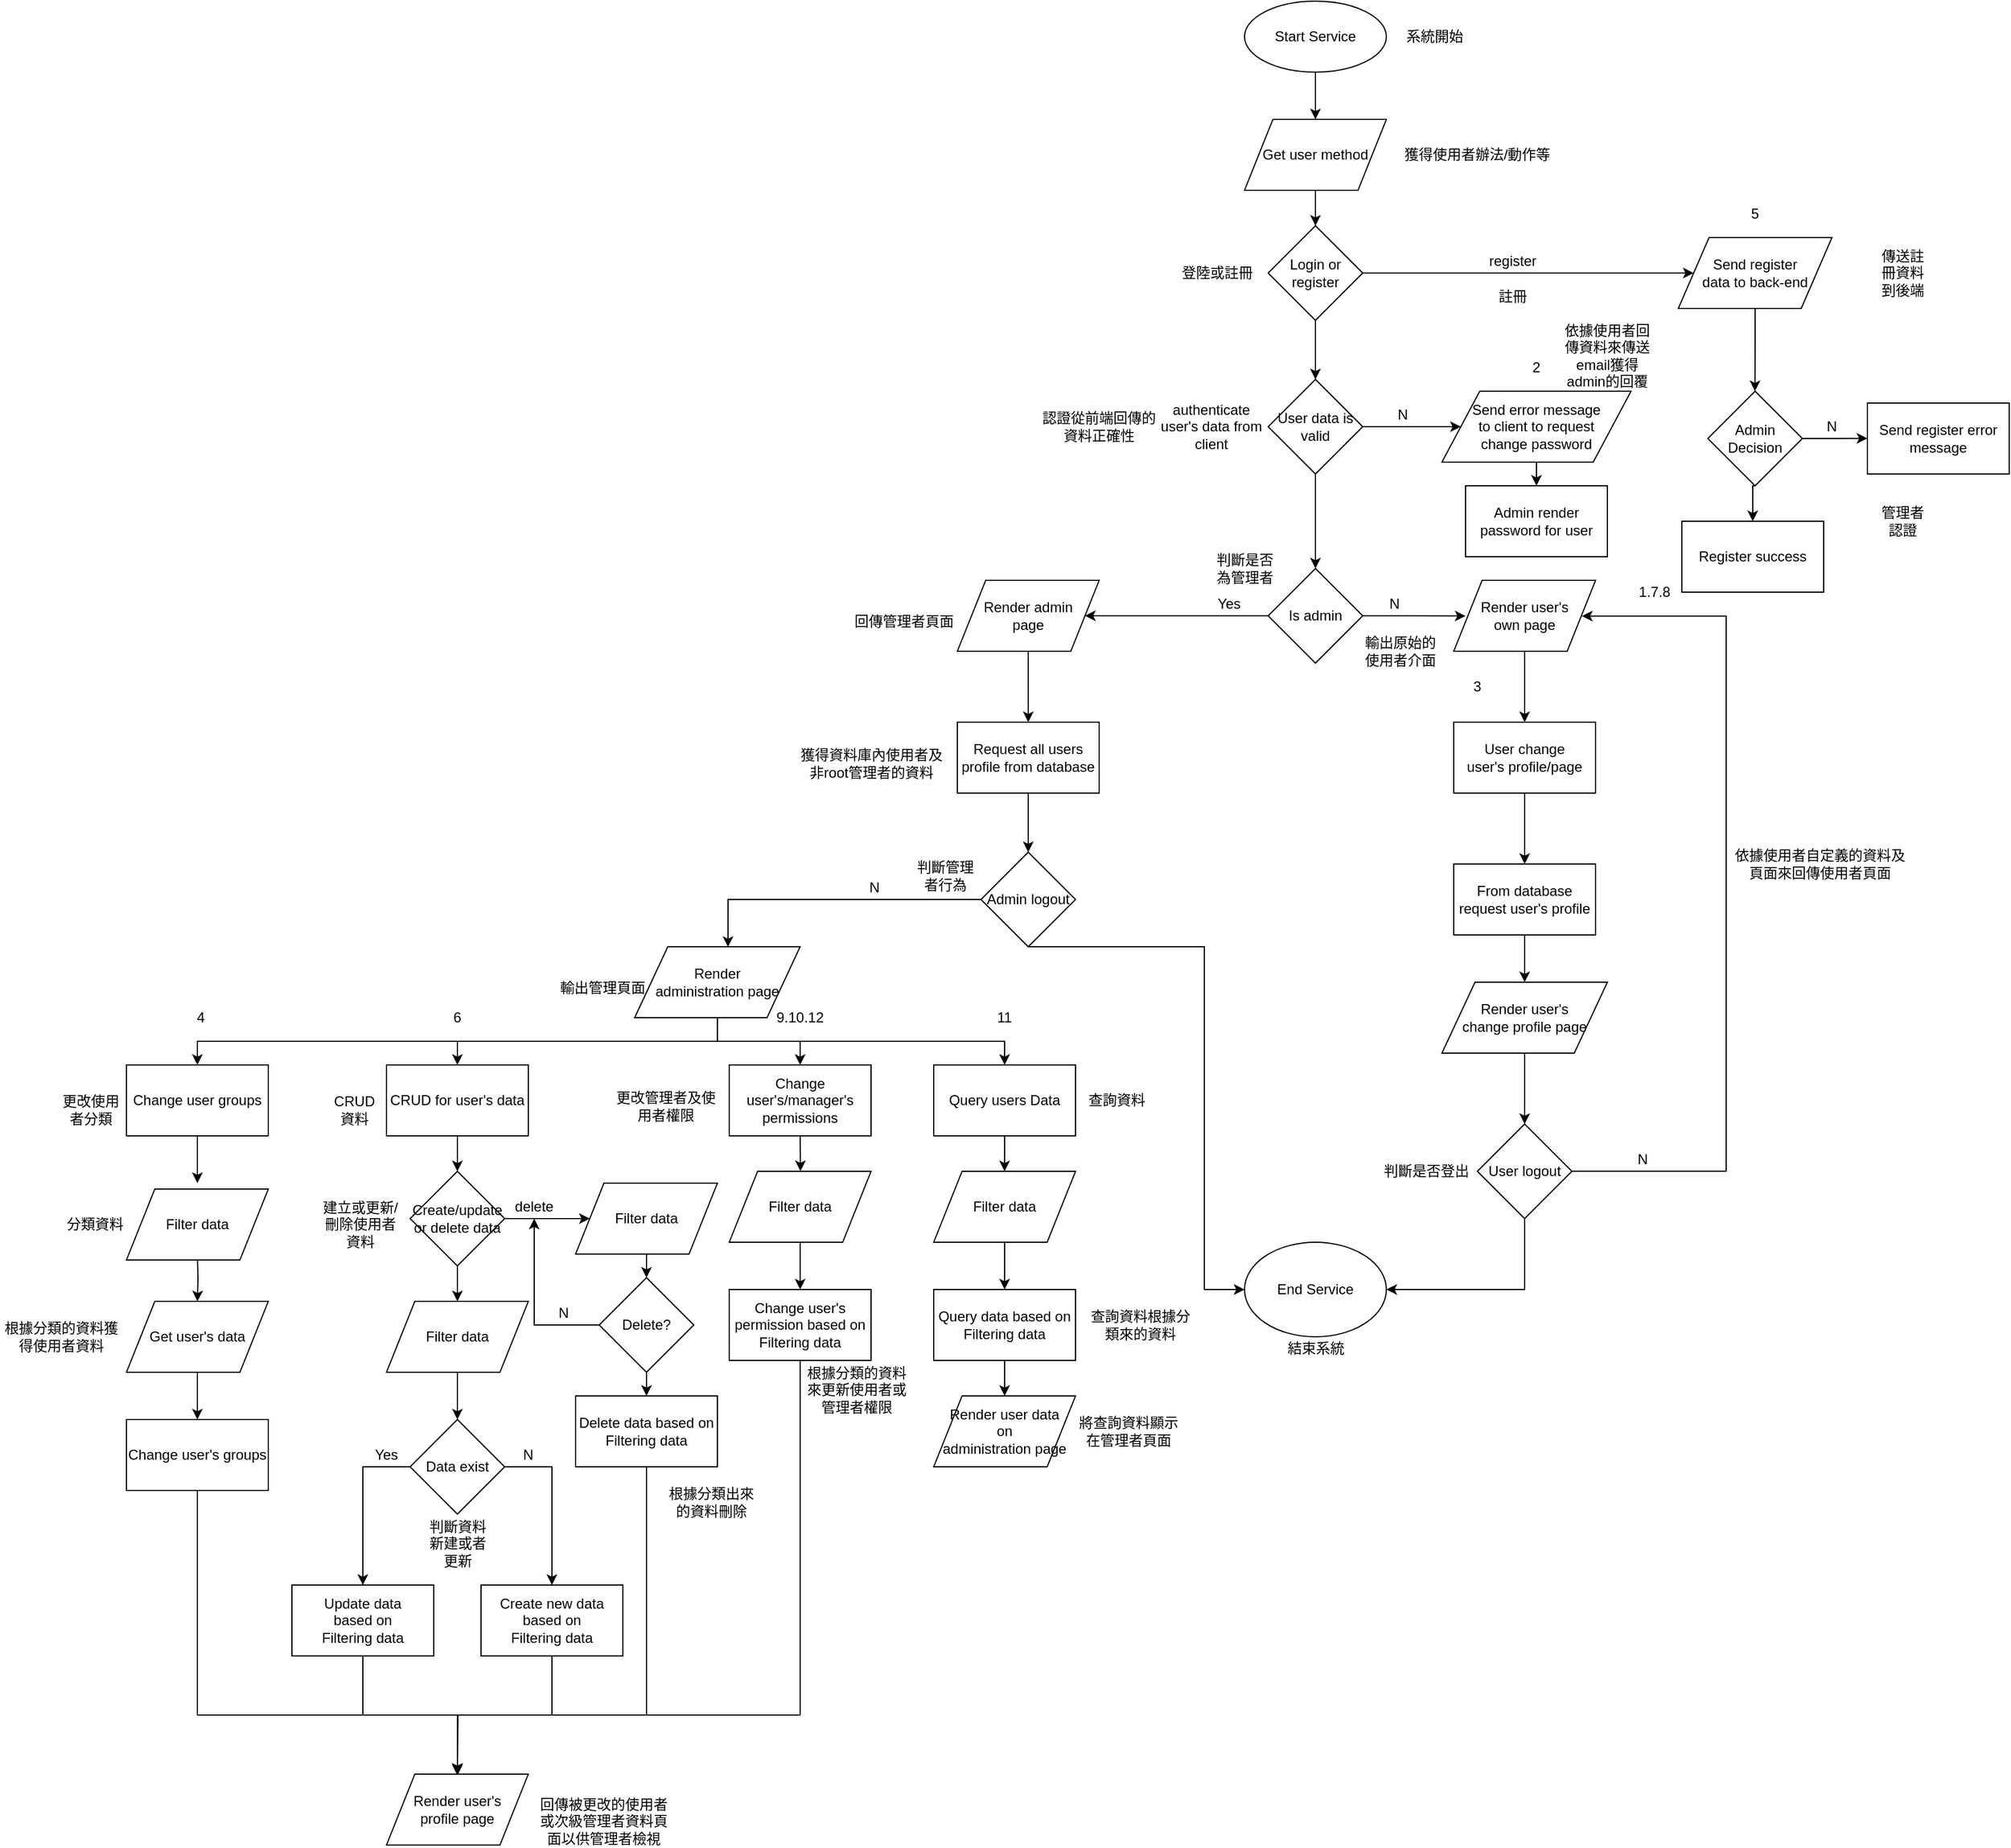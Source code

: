<mxfile version="12.1.2" type="github" pages="1"><diagram id="x_XRw9XqwPM6PE8MIJSg" name="Page-1"><mxGraphModel dx="1851" dy="517" grid="1" gridSize="10" guides="1" tooltips="1" connect="1" arrows="1" fold="1" page="1" pageScale="1" pageWidth="827" pageHeight="1169" math="0" shadow="0"><root><mxCell id="0"/><mxCell id="1" parent="0"/><mxCell id="s8L0YOAgI1LAVm6oBnWb-3" style="edgeStyle=orthogonalEdgeStyle;rounded=0;orthogonalLoop=1;jettySize=auto;html=1;exitX=0.5;exitY=1;exitDx=0;exitDy=0;entryX=0.5;entryY=0;entryDx=0;entryDy=0;" parent="1" source="s8L0YOAgI1LAVm6oBnWb-1" target="s8L0YOAgI1LAVm6oBnWb-2" edge="1"><mxGeometry relative="1" as="geometry"/></mxCell><mxCell id="s8L0YOAgI1LAVm6oBnWb-1" value="Start Service" style="ellipse;whiteSpace=wrap;html=1;" parent="1" vertex="1"><mxGeometry x="353" y="30" width="120" height="60" as="geometry"/></mxCell><mxCell id="s8L0YOAgI1LAVm6oBnWb-5" style="edgeStyle=orthogonalEdgeStyle;rounded=0;orthogonalLoop=1;jettySize=auto;html=1;exitX=0.5;exitY=1;exitDx=0;exitDy=0;" parent="1" source="s8L0YOAgI1LAVm6oBnWb-2" target="s8L0YOAgI1LAVm6oBnWb-4" edge="1"><mxGeometry relative="1" as="geometry"/></mxCell><mxCell id="s8L0YOAgI1LAVm6oBnWb-2" value="Get user method" style="shape=parallelogram;perimeter=parallelogramPerimeter;whiteSpace=wrap;html=1;" parent="1" vertex="1"><mxGeometry x="353" y="130" width="120" height="60" as="geometry"/></mxCell><mxCell id="s8L0YOAgI1LAVm6oBnWb-10" style="edgeStyle=orthogonalEdgeStyle;rounded=0;orthogonalLoop=1;jettySize=auto;html=1;exitX=1;exitY=0.5;exitDx=0;exitDy=0;entryX=0;entryY=0.5;entryDx=0;entryDy=0;" parent="1" source="s8L0YOAgI1LAVm6oBnWb-4" target="s8L0YOAgI1LAVm6oBnWb-17" edge="1"><mxGeometry relative="1" as="geometry"><mxPoint x="729.69" y="259.862" as="targetPoint"/></mxGeometry></mxCell><mxCell id="s8L0YOAgI1LAVm6oBnWb-12" value="" style="edgeStyle=orthogonalEdgeStyle;rounded=0;orthogonalLoop=1;jettySize=auto;html=1;" parent="1" source="s8L0YOAgI1LAVm6oBnWb-4" edge="1"><mxGeometry relative="1" as="geometry"><mxPoint x="413" y="350" as="targetPoint"/></mxGeometry></mxCell><mxCell id="s8L0YOAgI1LAVm6oBnWb-4" value="Login or register" style="rhombus;whiteSpace=wrap;html=1;" parent="1" vertex="1"><mxGeometry x="373" y="220" width="80" height="80" as="geometry"/></mxCell><mxCell id="s8L0YOAgI1LAVm6oBnWb-9" value="register" style="text;html=1;strokeColor=none;fillColor=none;align=center;verticalAlign=middle;whiteSpace=wrap;rounded=0;" parent="1" vertex="1"><mxGeometry x="560" y="240" width="40" height="20" as="geometry"/></mxCell><mxCell id="s8L0YOAgI1LAVm6oBnWb-14" style="edgeStyle=orthogonalEdgeStyle;rounded=0;orthogonalLoop=1;jettySize=auto;html=1;exitX=1;exitY=0.5;exitDx=0;exitDy=0;entryX=0;entryY=0.5;entryDx=0;entryDy=0;" parent="1" source="s8L0YOAgI1LAVm6oBnWb-13" target="s8L0YOAgI1LAVm6oBnWb-57" edge="1"><mxGeometry relative="1" as="geometry"><mxPoint x="520" y="390" as="targetPoint"/></mxGeometry></mxCell><mxCell id="s8L0YOAgI1LAVm6oBnWb-24" value="" style="edgeStyle=orthogonalEdgeStyle;rounded=0;orthogonalLoop=1;jettySize=auto;html=1;" parent="1" source="s8L0YOAgI1LAVm6oBnWb-13" target="s8L0YOAgI1LAVm6oBnWb-23" edge="1"><mxGeometry relative="1" as="geometry"/></mxCell><mxCell id="s8L0YOAgI1LAVm6oBnWb-13" value="User data is valid" style="rhombus;whiteSpace=wrap;html=1;" parent="1" vertex="1"><mxGeometry x="373" y="350" width="80" height="80" as="geometry"/></mxCell><mxCell id="s8L0YOAgI1LAVm6oBnWb-30" value="" style="edgeStyle=orthogonalEdgeStyle;rounded=0;orthogonalLoop=1;jettySize=auto;html=1;entryX=1;entryY=0.5;entryDx=0;entryDy=0;" parent="1" source="s8L0YOAgI1LAVm6oBnWb-23" target="s8L0YOAgI1LAVm6oBnWb-40" edge="1"><mxGeometry relative="1" as="geometry"><mxPoint x="290" y="550" as="targetPoint"/></mxGeometry></mxCell><mxCell id="s8L0YOAgI1LAVm6oBnWb-33" value="" style="edgeStyle=orthogonalEdgeStyle;rounded=0;orthogonalLoop=1;jettySize=auto;html=1;entryX=0;entryY=0.5;entryDx=0;entryDy=0;" parent="1" source="s8L0YOAgI1LAVm6oBnWb-23" edge="1"><mxGeometry relative="1" as="geometry"><mxPoint x="540.034" y="550.207" as="targetPoint"/></mxGeometry></mxCell><mxCell id="s8L0YOAgI1LAVm6oBnWb-23" value="Is admin" style="rhombus;whiteSpace=wrap;html=1;" parent="1" vertex="1"><mxGeometry x="373" y="510" width="80" height="80" as="geometry"/></mxCell><mxCell id="s8L0YOAgI1LAVm6oBnWb-15" value="N" style="text;html=1;strokeColor=none;fillColor=none;align=center;verticalAlign=middle;whiteSpace=wrap;rounded=0;" parent="1" vertex="1"><mxGeometry x="466.5" y="370" width="40" height="20" as="geometry"/></mxCell><mxCell id="s8L0YOAgI1LAVm6oBnWb-56" value="" style="edgeStyle=orthogonalEdgeStyle;rounded=0;orthogonalLoop=1;jettySize=auto;html=1;" parent="1" target="s8L0YOAgI1LAVm6oBnWb-55" edge="1"><mxGeometry relative="1" as="geometry"><mxPoint x="580.034" y="420.0" as="sourcePoint"/><Array as="points"><mxPoint x="600" y="420"/></Array></mxGeometry></mxCell><mxCell id="s8L0YOAgI1LAVm6oBnWb-55" value="Admin render password for user" style="rounded=0;whiteSpace=wrap;html=1;" parent="1" vertex="1"><mxGeometry x="540" y="440" width="120" height="60" as="geometry"/></mxCell><mxCell id="s8L0YOAgI1LAVm6oBnWb-18" style="edgeStyle=orthogonalEdgeStyle;rounded=0;orthogonalLoop=1;jettySize=auto;html=1;exitX=0.5;exitY=1;exitDx=0;exitDy=0;" parent="1" source="s8L0YOAgI1LAVm6oBnWb-17" edge="1"><mxGeometry relative="1" as="geometry"><mxPoint x="784.862" y="360.0" as="targetPoint"/></mxGeometry></mxCell><mxCell id="s8L0YOAgI1LAVm6oBnWb-17" value="&lt;span style=&quot;white-space: normal&quot;&gt;Send register &lt;br&gt;data to back-end&lt;/span&gt;" style="shape=parallelogram;perimeter=parallelogramPerimeter;whiteSpace=wrap;html=1;" parent="1" vertex="1"><mxGeometry x="720" y="230" width="130" height="60" as="geometry"/></mxCell><mxCell id="s8L0YOAgI1LAVm6oBnWb-20" style="edgeStyle=orthogonalEdgeStyle;rounded=0;orthogonalLoop=1;jettySize=auto;html=1;exitX=1;exitY=0.5;exitDx=0;exitDy=0;" parent="1" source="s8L0YOAgI1LAVm6oBnWb-19" edge="1"><mxGeometry relative="1" as="geometry"><mxPoint x="880" y="399.862" as="targetPoint"/></mxGeometry></mxCell><mxCell id="OWrsNbgbcUxBxivLNFQI-20" style="edgeStyle=orthogonalEdgeStyle;rounded=0;orthogonalLoop=1;jettySize=auto;html=1;exitX=0.5;exitY=1;exitDx=0;exitDy=0;entryX=0.5;entryY=0;entryDx=0;entryDy=0;" edge="1" parent="1" source="s8L0YOAgI1LAVm6oBnWb-19" target="OWrsNbgbcUxBxivLNFQI-19"><mxGeometry relative="1" as="geometry"/></mxCell><mxCell id="s8L0YOAgI1LAVm6oBnWb-19" value="Admin Decision" style="rhombus;whiteSpace=wrap;html=1;" parent="1" vertex="1"><mxGeometry x="745" y="360" width="80" height="80" as="geometry"/></mxCell><mxCell id="s8L0YOAgI1LAVm6oBnWb-21" value="N" style="text;html=1;strokeColor=none;fillColor=none;align=center;verticalAlign=middle;whiteSpace=wrap;rounded=0;" parent="1" vertex="1"><mxGeometry x="830" y="380" width="40" height="20" as="geometry"/></mxCell><mxCell id="s8L0YOAgI1LAVm6oBnWb-22" value="Send register error message" style="rounded=0;whiteSpace=wrap;html=1;" parent="1" vertex="1"><mxGeometry x="880" y="370" width="120" height="60" as="geometry"/></mxCell><mxCell id="s8L0YOAgI1LAVm6oBnWb-36" value="Yes" style="text;html=1;strokeColor=none;fillColor=none;align=center;verticalAlign=middle;whiteSpace=wrap;rounded=0;" parent="1" vertex="1"><mxGeometry x="320" y="530" width="40" height="20" as="geometry"/></mxCell><mxCell id="s8L0YOAgI1LAVm6oBnWb-37" value="N" style="text;html=1;strokeColor=none;fillColor=none;align=center;verticalAlign=middle;whiteSpace=wrap;rounded=0;" parent="1" vertex="1"><mxGeometry x="460" y="530" width="40" height="20" as="geometry"/></mxCell><mxCell id="s8L0YOAgI1LAVm6oBnWb-50" style="edgeStyle=orthogonalEdgeStyle;rounded=0;orthogonalLoop=1;jettySize=auto;html=1;exitX=0.5;exitY=1;exitDx=0;exitDy=0;" parent="1" source="s8L0YOAgI1LAVm6oBnWb-40" edge="1"><mxGeometry relative="1" as="geometry"><mxPoint x="170.034" y="640" as="targetPoint"/></mxGeometry></mxCell><mxCell id="s8L0YOAgI1LAVm6oBnWb-40" value="Render admin&lt;br&gt;page" style="shape=parallelogram;perimeter=parallelogramPerimeter;whiteSpace=wrap;html=1;" parent="1" vertex="1"><mxGeometry x="110" y="520" width="120" height="60" as="geometry"/></mxCell><mxCell id="s8L0YOAgI1LAVm6oBnWb-43" value="" style="edgeStyle=orthogonalEdgeStyle;rounded=0;orthogonalLoop=1;jettySize=auto;html=1;entryX=0.5;entryY=0;entryDx=0;entryDy=0;" parent="1" source="s8L0YOAgI1LAVm6oBnWb-41" target="s8L0YOAgI1LAVm6oBnWb-72" edge="1"><mxGeometry relative="1" as="geometry"><mxPoint x="590" y="620" as="targetPoint"/><Array as="points"><mxPoint x="590" y="590"/><mxPoint x="590" y="590"/></Array></mxGeometry></mxCell><mxCell id="s8L0YOAgI1LAVm6oBnWb-41" value="Render user's&lt;br&gt;own page" style="shape=parallelogram;perimeter=parallelogramPerimeter;whiteSpace=wrap;html=1;" parent="1" vertex="1"><mxGeometry x="530" y="520" width="120" height="60" as="geometry"/></mxCell><mxCell id="s8L0YOAgI1LAVm6oBnWb-49" style="edgeStyle=orthogonalEdgeStyle;rounded=0;orthogonalLoop=1;jettySize=auto;html=1;exitX=0.5;exitY=1;exitDx=0;exitDy=0;entryX=0.5;entryY=0;entryDx=0;entryDy=0;" parent="1" source="s8L0YOAgI1LAVm6oBnWb-47" target="s8L0YOAgI1LAVm6oBnWb-48" edge="1"><mxGeometry relative="1" as="geometry"/></mxCell><mxCell id="s8L0YOAgI1LAVm6oBnWb-47" value="From database request user's profile" style="rounded=0;whiteSpace=wrap;html=1;" parent="1" vertex="1"><mxGeometry x="530" y="760" width="120" height="60" as="geometry"/></mxCell><mxCell id="s8L0YOAgI1LAVm6oBnWb-60" style="edgeStyle=orthogonalEdgeStyle;rounded=0;orthogonalLoop=1;jettySize=auto;html=1;exitX=0.5;exitY=1;exitDx=0;exitDy=0;entryX=0.5;entryY=0;entryDx=0;entryDy=0;" parent="1" source="s8L0YOAgI1LAVm6oBnWb-48" target="s8L0YOAgI1LAVm6oBnWb-59" edge="1"><mxGeometry relative="1" as="geometry"/></mxCell><mxCell id="s8L0YOAgI1LAVm6oBnWb-48" value="Render user's&lt;br&gt;change profile page" style="shape=parallelogram;perimeter=parallelogramPerimeter;whiteSpace=wrap;html=1;" parent="1" vertex="1"><mxGeometry x="520" y="860" width="140" height="60" as="geometry"/></mxCell><mxCell id="s8L0YOAgI1LAVm6oBnWb-85" style="edgeStyle=orthogonalEdgeStyle;rounded=0;orthogonalLoop=1;jettySize=auto;html=1;exitX=0.5;exitY=1;exitDx=0;exitDy=0;entryX=0.5;entryY=0;entryDx=0;entryDy=0;" parent="1" source="s8L0YOAgI1LAVm6oBnWb-52" target="s8L0YOAgI1LAVm6oBnWb-84" edge="1"><mxGeometry relative="1" as="geometry"/></mxCell><mxCell id="s8L0YOAgI1LAVm6oBnWb-52" value="Request all users profile from database" style="rounded=0;whiteSpace=wrap;html=1;" parent="1" vertex="1"><mxGeometry x="110" y="640" width="120" height="60" as="geometry"/></mxCell><mxCell id="s8L0YOAgI1LAVm6oBnWb-70" style="edgeStyle=orthogonalEdgeStyle;rounded=0;orthogonalLoop=1;jettySize=auto;html=1;exitX=0.5;exitY=1;exitDx=0;exitDy=0;entryX=0.5;entryY=0;entryDx=0;entryDy=0;" parent="1" source="s8L0YOAgI1LAVm6oBnWb-54" target="s8L0YOAgI1LAVm6oBnWb-69" edge="1"><mxGeometry relative="1" as="geometry"/></mxCell><mxCell id="s8L0YOAgI1LAVm6oBnWb-79" style="edgeStyle=orthogonalEdgeStyle;rounded=0;orthogonalLoop=1;jettySize=auto;html=1;exitX=0.5;exitY=1;exitDx=0;exitDy=0;entryX=0.5;entryY=0;entryDx=0;entryDy=0;" parent="1" source="s8L0YOAgI1LAVm6oBnWb-54" target="s8L0YOAgI1LAVm6oBnWb-78" edge="1"><mxGeometry relative="1" as="geometry"/></mxCell><mxCell id="s8L0YOAgI1LAVm6oBnWb-81" style="edgeStyle=orthogonalEdgeStyle;rounded=0;orthogonalLoop=1;jettySize=auto;html=1;exitX=0.5;exitY=1;exitDx=0;exitDy=0;" parent="1" source="s8L0YOAgI1LAVm6oBnWb-54" target="s8L0YOAgI1LAVm6oBnWb-80" edge="1"><mxGeometry relative="1" as="geometry"/></mxCell><mxCell id="s8L0YOAgI1LAVm6oBnWb-83" style="edgeStyle=orthogonalEdgeStyle;rounded=0;orthogonalLoop=1;jettySize=auto;html=1;exitX=0.5;exitY=1;exitDx=0;exitDy=0;entryX=0.5;entryY=0;entryDx=0;entryDy=0;" parent="1" source="s8L0YOAgI1LAVm6oBnWb-54" target="s8L0YOAgI1LAVm6oBnWb-82" edge="1"><mxGeometry relative="1" as="geometry"/></mxCell><mxCell id="s8L0YOAgI1LAVm6oBnWb-54" value="Render&lt;br&gt;administration page" style="shape=parallelogram;perimeter=parallelogramPerimeter;whiteSpace=wrap;html=1;" parent="1" vertex="1"><mxGeometry x="-163" y="830" width="140" height="60" as="geometry"/></mxCell><mxCell id="s8L0YOAgI1LAVm6oBnWb-57" value="&lt;span style=&quot;white-space: normal&quot;&gt;Send error message &lt;br&gt;to client to request &lt;br&gt;change password&lt;/span&gt;" style="shape=parallelogram;perimeter=parallelogramPerimeter;whiteSpace=wrap;html=1;" parent="1" vertex="1"><mxGeometry x="520" y="360" width="160" height="60" as="geometry"/></mxCell><mxCell id="s8L0YOAgI1LAVm6oBnWb-61" style="edgeStyle=orthogonalEdgeStyle;rounded=0;orthogonalLoop=1;jettySize=auto;html=1;exitX=1;exitY=0.5;exitDx=0;exitDy=0;entryX=1;entryY=0.5;entryDx=0;entryDy=0;" parent="1" edge="1"><mxGeometry relative="1" as="geometry"><mxPoint x="630.19" y="1019.862" as="sourcePoint"/><mxPoint x="638.466" y="550.207" as="targetPoint"/><Array as="points"><mxPoint x="760.5" y="1020"/><mxPoint x="760.5" y="550"/></Array></mxGeometry></mxCell><mxCell id="s8L0YOAgI1LAVm6oBnWb-90" style="edgeStyle=orthogonalEdgeStyle;rounded=0;orthogonalLoop=1;jettySize=auto;html=1;exitX=0.5;exitY=1;exitDx=0;exitDy=0;entryX=1;entryY=0.5;entryDx=0;entryDy=0;" parent="1" source="s8L0YOAgI1LAVm6oBnWb-59" target="s8L0YOAgI1LAVm6oBnWb-92" edge="1"><mxGeometry relative="1" as="geometry"><mxPoint x="590.276" y="1140" as="targetPoint"/></mxGeometry></mxCell><mxCell id="s8L0YOAgI1LAVm6oBnWb-59" value="User logout" style="rhombus;whiteSpace=wrap;html=1;" parent="1" vertex="1"><mxGeometry x="550" y="980" width="80" height="80" as="geometry"/></mxCell><mxCell id="s8L0YOAgI1LAVm6oBnWb-62" value="N" style="text;html=1;strokeColor=none;fillColor=none;align=center;verticalAlign=middle;whiteSpace=wrap;rounded=0;" parent="1" vertex="1"><mxGeometry x="670" y="1000" width="40" height="20" as="geometry"/></mxCell><mxCell id="s8L0YOAgI1LAVm6oBnWb-101" style="edgeStyle=orthogonalEdgeStyle;rounded=0;orthogonalLoop=1;jettySize=auto;html=1;exitX=0.5;exitY=1;exitDx=0;exitDy=0;" parent="1" source="s8L0YOAgI1LAVm6oBnWb-69" edge="1"><mxGeometry relative="1" as="geometry"><mxPoint x="-533" y="1030" as="targetPoint"/></mxGeometry></mxCell><mxCell id="s8L0YOAgI1LAVm6oBnWb-69" value="Change user groups" style="rounded=0;whiteSpace=wrap;html=1;" parent="1" vertex="1"><mxGeometry x="-593" y="930" width="120" height="60" as="geometry"/></mxCell><mxCell id="s8L0YOAgI1LAVm6oBnWb-71" value="authenticate user's data from client" style="text;html=1;strokeColor=none;fillColor=none;align=center;verticalAlign=middle;whiteSpace=wrap;rounded=0;" parent="1" vertex="1"><mxGeometry x="280" y="380" width="90" height="20" as="geometry"/></mxCell><mxCell id="s8L0YOAgI1LAVm6oBnWb-76" style="edgeStyle=orthogonalEdgeStyle;rounded=0;orthogonalLoop=1;jettySize=auto;html=1;exitX=0.5;exitY=1;exitDx=0;exitDy=0;entryX=0.5;entryY=0;entryDx=0;entryDy=0;" parent="1" source="s8L0YOAgI1LAVm6oBnWb-72" target="s8L0YOAgI1LAVm6oBnWb-47" edge="1"><mxGeometry relative="1" as="geometry"/></mxCell><mxCell id="s8L0YOAgI1LAVm6oBnWb-72" value="&lt;span style=&quot;white-space: normal&quot;&gt;User change&lt;br&gt;user's profile/page&lt;/span&gt;" style="rounded=0;whiteSpace=wrap;html=1;" parent="1" vertex="1"><mxGeometry x="530" y="640" width="120" height="60" as="geometry"/></mxCell><mxCell id="s8L0YOAgI1LAVm6oBnWb-144" style="edgeStyle=orthogonalEdgeStyle;rounded=0;orthogonalLoop=1;jettySize=auto;html=1;exitX=0.5;exitY=1;exitDx=0;exitDy=0;entryX=0.5;entryY=0;entryDx=0;entryDy=0;" parent="1" source="s8L0YOAgI1LAVm6oBnWb-78" edge="1"><mxGeometry relative="1" as="geometry"><mxPoint x="-22.714" y="1019.857" as="targetPoint"/></mxGeometry></mxCell><mxCell id="s8L0YOAgI1LAVm6oBnWb-78" value="Change user's/manager's&lt;br&gt;permissions" style="rounded=0;whiteSpace=wrap;html=1;" parent="1" vertex="1"><mxGeometry x="-83" y="930" width="120" height="60" as="geometry"/></mxCell><mxCell id="s8L0YOAgI1LAVm6oBnWb-94" style="edgeStyle=orthogonalEdgeStyle;rounded=0;orthogonalLoop=1;jettySize=auto;html=1;exitX=0.5;exitY=1;exitDx=0;exitDy=0;" parent="1" source="s8L0YOAgI1LAVm6oBnWb-80" target="s8L0YOAgI1LAVm6oBnWb-93" edge="1"><mxGeometry relative="1" as="geometry"/></mxCell><mxCell id="s8L0YOAgI1LAVm6oBnWb-80" value="Query users Data" style="rounded=0;whiteSpace=wrap;html=1;" parent="1" vertex="1"><mxGeometry x="90" y="930" width="120" height="60" as="geometry"/></mxCell><mxCell id="s8L0YOAgI1LAVm6oBnWb-111" style="edgeStyle=orthogonalEdgeStyle;rounded=0;orthogonalLoop=1;jettySize=auto;html=1;exitX=0.5;exitY=1;exitDx=0;exitDy=0;entryX=0.5;entryY=0;entryDx=0;entryDy=0;" parent="1" source="s8L0YOAgI1LAVm6oBnWb-82" target="s8L0YOAgI1LAVm6oBnWb-110" edge="1"><mxGeometry relative="1" as="geometry"/></mxCell><mxCell id="s8L0YOAgI1LAVm6oBnWb-82" value="CRUD for user's data" style="rounded=0;whiteSpace=wrap;html=1;" parent="1" vertex="1"><mxGeometry x="-373" y="930" width="120" height="60" as="geometry"/></mxCell><mxCell id="s8L0YOAgI1LAVm6oBnWb-86" style="edgeStyle=orthogonalEdgeStyle;rounded=0;orthogonalLoop=1;jettySize=auto;html=1;exitX=0;exitY=0.5;exitDx=0;exitDy=0;entryX=0.564;entryY=0.003;entryDx=0;entryDy=0;entryPerimeter=0;" parent="1" source="s8L0YOAgI1LAVm6oBnWb-84" target="s8L0YOAgI1LAVm6oBnWb-54" edge="1"><mxGeometry relative="1" as="geometry"/></mxCell><mxCell id="s8L0YOAgI1LAVm6oBnWb-88" style="edgeStyle=orthogonalEdgeStyle;rounded=0;orthogonalLoop=1;jettySize=auto;html=1;exitX=0.5;exitY=1;exitDx=0;exitDy=0;entryX=0;entryY=0.5;entryDx=0;entryDy=0;" parent="1" source="s8L0YOAgI1LAVm6oBnWb-84" target="s8L0YOAgI1LAVm6oBnWb-92" edge="1"><mxGeometry relative="1" as="geometry"><mxPoint x="170.276" y="1050" as="targetPoint"/><Array as="points"><mxPoint x="319" y="830"/><mxPoint x="319" y="1120"/></Array></mxGeometry></mxCell><mxCell id="s8L0YOAgI1LAVm6oBnWb-84" value="Admin logout" style="rhombus;whiteSpace=wrap;html=1;" parent="1" vertex="1"><mxGeometry x="130" y="750" width="80" height="80" as="geometry"/></mxCell><mxCell id="s8L0YOAgI1LAVm6oBnWb-87" value="N" style="text;html=1;strokeColor=none;fillColor=none;align=center;verticalAlign=middle;whiteSpace=wrap;rounded=0;" parent="1" vertex="1"><mxGeometry x="20" y="770" width="40" height="20" as="geometry"/></mxCell><mxCell id="s8L0YOAgI1LAVm6oBnWb-92" value="End Service" style="ellipse;whiteSpace=wrap;html=1;" parent="1" vertex="1"><mxGeometry x="353" y="1080" width="120" height="80" as="geometry"/></mxCell><mxCell id="s8L0YOAgI1LAVm6oBnWb-155" style="edgeStyle=orthogonalEdgeStyle;rounded=0;orthogonalLoop=1;jettySize=auto;html=1;exitX=0.5;exitY=1;exitDx=0;exitDy=0;entryX=0.5;entryY=0;entryDx=0;entryDy=0;" parent="1" source="s8L0YOAgI1LAVm6oBnWb-93" target="s8L0YOAgI1LAVm6oBnWb-96" edge="1"><mxGeometry relative="1" as="geometry"/></mxCell><mxCell id="s8L0YOAgI1LAVm6oBnWb-93" value="Filter data" style="shape=parallelogram;perimeter=parallelogramPerimeter;whiteSpace=wrap;html=1;" parent="1" vertex="1"><mxGeometry x="90" y="1020" width="120" height="60" as="geometry"/></mxCell><mxCell id="s8L0YOAgI1LAVm6oBnWb-98" style="edgeStyle=orthogonalEdgeStyle;rounded=0;orthogonalLoop=1;jettySize=auto;html=1;exitX=0.5;exitY=1;exitDx=0;exitDy=0;entryX=0.5;entryY=0;entryDx=0;entryDy=0;" parent="1" source="s8L0YOAgI1LAVm6oBnWb-96" target="s8L0YOAgI1LAVm6oBnWb-97" edge="1"><mxGeometry relative="1" as="geometry"/></mxCell><mxCell id="s8L0YOAgI1LAVm6oBnWb-96" value="Query data based on&lt;br&gt;Filtering data" style="rounded=0;whiteSpace=wrap;html=1;" parent="1" vertex="1"><mxGeometry x="90" y="1120" width="120" height="60" as="geometry"/></mxCell><mxCell id="s8L0YOAgI1LAVm6oBnWb-97" value="Render user data&lt;br&gt;on &lt;br&gt;administration&amp;nbsp;page" style="shape=parallelogram;perimeter=parallelogramPerimeter;whiteSpace=wrap;html=1;" parent="1" vertex="1"><mxGeometry x="90" y="1210" width="120" height="60" as="geometry"/></mxCell><mxCell id="s8L0YOAgI1LAVm6oBnWb-106" style="edgeStyle=orthogonalEdgeStyle;rounded=0;orthogonalLoop=1;jettySize=auto;html=1;exitX=0.5;exitY=1;exitDx=0;exitDy=0;entryX=0.5;entryY=0;entryDx=0;entryDy=0;" parent="1" target="s8L0YOAgI1LAVm6oBnWb-105" edge="1"><mxGeometry relative="1" as="geometry"><mxPoint x="-533" y="1090" as="sourcePoint"/></mxGeometry></mxCell><mxCell id="s8L0YOAgI1LAVm6oBnWb-108" style="edgeStyle=orthogonalEdgeStyle;rounded=0;orthogonalLoop=1;jettySize=auto;html=1;exitX=0.5;exitY=1;exitDx=0;exitDy=0;" parent="1" source="s8L0YOAgI1LAVm6oBnWb-105" target="s8L0YOAgI1LAVm6oBnWb-107" edge="1"><mxGeometry relative="1" as="geometry"/></mxCell><mxCell id="s8L0YOAgI1LAVm6oBnWb-105" value="Get user's data" style="shape=parallelogram;perimeter=parallelogramPerimeter;whiteSpace=wrap;html=1;" parent="1" vertex="1"><mxGeometry x="-593" y="1130" width="120" height="60" as="geometry"/></mxCell><mxCell id="s8L0YOAgI1LAVm6oBnWb-152" style="edgeStyle=orthogonalEdgeStyle;rounded=0;orthogonalLoop=1;jettySize=auto;html=1;exitX=0.5;exitY=1;exitDx=0;exitDy=0;entryX=0.5;entryY=0;entryDx=0;entryDy=0;" parent="1" source="s8L0YOAgI1LAVm6oBnWb-107" target="s8L0YOAgI1LAVm6oBnWb-147" edge="1"><mxGeometry relative="1" as="geometry"><Array as="points"><mxPoint x="-533" y="1480"/><mxPoint x="-313" y="1480"/></Array></mxGeometry></mxCell><mxCell id="s8L0YOAgI1LAVm6oBnWb-107" value="Change user's groups" style="rounded=0;whiteSpace=wrap;html=1;" parent="1" vertex="1"><mxGeometry x="-593" y="1230" width="120" height="60" as="geometry"/></mxCell><mxCell id="s8L0YOAgI1LAVm6oBnWb-128" style="edgeStyle=orthogonalEdgeStyle;rounded=0;orthogonalLoop=1;jettySize=auto;html=1;exitX=1;exitY=0.5;exitDx=0;exitDy=0;entryX=0;entryY=0.5;entryDx=0;entryDy=0;" parent="1" source="s8L0YOAgI1LAVm6oBnWb-110" target="s8L0YOAgI1LAVm6oBnWb-114" edge="1"><mxGeometry relative="1" as="geometry"/></mxCell><mxCell id="s8L0YOAgI1LAVm6oBnWb-133" style="edgeStyle=orthogonalEdgeStyle;rounded=0;orthogonalLoop=1;jettySize=auto;html=1;exitX=0.5;exitY=1;exitDx=0;exitDy=0;entryX=0.5;entryY=0;entryDx=0;entryDy=0;" parent="1" source="s8L0YOAgI1LAVm6oBnWb-110" target="s8L0YOAgI1LAVm6oBnWb-132" edge="1"><mxGeometry relative="1" as="geometry"/></mxCell><mxCell id="s8L0YOAgI1LAVm6oBnWb-110" value="Create/update or delete data" style="rhombus;whiteSpace=wrap;html=1;" parent="1" vertex="1"><mxGeometry x="-353" y="1020" width="80" height="80" as="geometry"/></mxCell><mxCell id="s8L0YOAgI1LAVm6oBnWb-113" value="delete" style="text;html=1;strokeColor=none;fillColor=none;align=center;verticalAlign=middle;whiteSpace=wrap;rounded=0;" parent="1" vertex="1"><mxGeometry x="-268" y="1040" width="40" height="20" as="geometry"/></mxCell><mxCell id="s8L0YOAgI1LAVm6oBnWb-118" style="edgeStyle=orthogonalEdgeStyle;rounded=0;orthogonalLoop=1;jettySize=auto;html=1;exitX=0.5;exitY=1;exitDx=0;exitDy=0;entryX=0.5;entryY=0;entryDx=0;entryDy=0;" parent="1" source="s8L0YOAgI1LAVm6oBnWb-114" target="s8L0YOAgI1LAVm6oBnWb-116" edge="1"><mxGeometry relative="1" as="geometry"/></mxCell><mxCell id="s8L0YOAgI1LAVm6oBnWb-114" value="Filter data" style="shape=parallelogram;perimeter=parallelogramPerimeter;whiteSpace=wrap;html=1;" parent="1" vertex="1"><mxGeometry x="-213" y="1030" width="120" height="60" as="geometry"/></mxCell><mxCell id="s8L0YOAgI1LAVm6oBnWb-125" style="edgeStyle=orthogonalEdgeStyle;rounded=0;orthogonalLoop=1;jettySize=auto;html=1;exitX=0.5;exitY=1;exitDx=0;exitDy=0;entryX=0.5;entryY=0;entryDx=0;entryDy=0;" parent="1" source="s8L0YOAgI1LAVm6oBnWb-116" target="s8L0YOAgI1LAVm6oBnWb-124" edge="1"><mxGeometry relative="1" as="geometry"/></mxCell><mxCell id="s8L0YOAgI1LAVm6oBnWb-129" style="edgeStyle=orthogonalEdgeStyle;rounded=0;orthogonalLoop=1;jettySize=auto;html=1;exitX=0;exitY=0.5;exitDx=0;exitDy=0;entryX=0.5;entryY=1;entryDx=0;entryDy=0;" parent="1" source="s8L0YOAgI1LAVm6oBnWb-116" target="s8L0YOAgI1LAVm6oBnWb-113" edge="1"><mxGeometry relative="1" as="geometry"/></mxCell><mxCell id="s8L0YOAgI1LAVm6oBnWb-116" value="Delete?" style="rhombus;whiteSpace=wrap;html=1;" parent="1" vertex="1"><mxGeometry x="-193" y="1110" width="80" height="80" as="geometry"/></mxCell><mxCell id="s8L0YOAgI1LAVm6oBnWb-122" value="N" style="text;html=1;strokeColor=none;fillColor=none;align=center;verticalAlign=middle;whiteSpace=wrap;rounded=0;" parent="1" vertex="1"><mxGeometry x="-243" y="1130" width="40" height="20" as="geometry"/></mxCell><mxCell id="s8L0YOAgI1LAVm6oBnWb-151" style="edgeStyle=orthogonalEdgeStyle;rounded=0;orthogonalLoop=1;jettySize=auto;html=1;exitX=0.5;exitY=1;exitDx=0;exitDy=0;" parent="1" source="s8L0YOAgI1LAVm6oBnWb-124" edge="1"><mxGeometry relative="1" as="geometry"><mxPoint x="-313" y="1531.143" as="targetPoint"/><Array as="points"><mxPoint x="-153" y="1480"/><mxPoint x="-313" y="1480"/></Array></mxGeometry></mxCell><mxCell id="s8L0YOAgI1LAVm6oBnWb-124" value="Delete data based on&lt;br&gt;Filtering data" style="rounded=0;whiteSpace=wrap;html=1;" parent="1" vertex="1"><mxGeometry x="-213" y="1210" width="120" height="60" as="geometry"/></mxCell><mxCell id="s8L0YOAgI1LAVm6oBnWb-135" style="edgeStyle=orthogonalEdgeStyle;rounded=0;orthogonalLoop=1;jettySize=auto;html=1;exitX=0;exitY=0.5;exitDx=0;exitDy=0;entryX=0.5;entryY=0;entryDx=0;entryDy=0;" parent="1" source="s8L0YOAgI1LAVm6oBnWb-127" target="s8L0YOAgI1LAVm6oBnWb-131" edge="1"><mxGeometry relative="1" as="geometry"/></mxCell><mxCell id="s8L0YOAgI1LAVm6oBnWb-139" style="edgeStyle=orthogonalEdgeStyle;rounded=0;orthogonalLoop=1;jettySize=auto;html=1;exitX=1;exitY=0.5;exitDx=0;exitDy=0;entryX=0.5;entryY=0;entryDx=0;entryDy=0;" parent="1" source="s8L0YOAgI1LAVm6oBnWb-127" target="s8L0YOAgI1LAVm6oBnWb-138" edge="1"><mxGeometry relative="1" as="geometry"/></mxCell><mxCell id="s8L0YOAgI1LAVm6oBnWb-127" value="Data exist" style="rhombus;whiteSpace=wrap;html=1;" parent="1" vertex="1"><mxGeometry x="-353" y="1230" width="80" height="80" as="geometry"/></mxCell><mxCell id="s8L0YOAgI1LAVm6oBnWb-149" style="edgeStyle=orthogonalEdgeStyle;rounded=0;orthogonalLoop=1;jettySize=auto;html=1;exitX=0.5;exitY=1;exitDx=0;exitDy=0;entryX=0.5;entryY=0;entryDx=0;entryDy=0;" parent="1" source="s8L0YOAgI1LAVm6oBnWb-131" target="s8L0YOAgI1LAVm6oBnWb-147" edge="1"><mxGeometry relative="1" as="geometry"/></mxCell><mxCell id="s8L0YOAgI1LAVm6oBnWb-131" value="Update data&lt;br&gt;based on&lt;br&gt;Filtering data" style="rounded=0;whiteSpace=wrap;html=1;" parent="1" vertex="1"><mxGeometry x="-453" y="1370" width="120" height="60" as="geometry"/></mxCell><mxCell id="s8L0YOAgI1LAVm6oBnWb-134" style="edgeStyle=orthogonalEdgeStyle;rounded=0;orthogonalLoop=1;jettySize=auto;html=1;exitX=0.5;exitY=1;exitDx=0;exitDy=0;entryX=0.5;entryY=0;entryDx=0;entryDy=0;" parent="1" source="s8L0YOAgI1LAVm6oBnWb-132" target="s8L0YOAgI1LAVm6oBnWb-127" edge="1"><mxGeometry relative="1" as="geometry"/></mxCell><mxCell id="s8L0YOAgI1LAVm6oBnWb-132" value="Filter data" style="shape=parallelogram;perimeter=parallelogramPerimeter;whiteSpace=wrap;html=1;" parent="1" vertex="1"><mxGeometry x="-373" y="1130" width="120" height="60" as="geometry"/></mxCell><mxCell id="s8L0YOAgI1LAVm6oBnWb-150" style="edgeStyle=orthogonalEdgeStyle;rounded=0;orthogonalLoop=1;jettySize=auto;html=1;exitX=0.5;exitY=1;exitDx=0;exitDy=0;" parent="1" source="s8L0YOAgI1LAVm6oBnWb-138" edge="1"><mxGeometry relative="1" as="geometry"><mxPoint x="-313" y="1530" as="targetPoint"/></mxGeometry></mxCell><mxCell id="s8L0YOAgI1LAVm6oBnWb-138" value="Create new data based on&lt;br&gt;Filtering data" style="rounded=0;whiteSpace=wrap;html=1;" parent="1" vertex="1"><mxGeometry x="-293" y="1370" width="120" height="60" as="geometry"/></mxCell><mxCell id="s8L0YOAgI1LAVm6oBnWb-140" value="N" style="text;html=1;strokeColor=none;fillColor=none;align=center;verticalAlign=middle;whiteSpace=wrap;rounded=0;" parent="1" vertex="1"><mxGeometry x="-273" y="1250" width="40" height="20" as="geometry"/></mxCell><mxCell id="s8L0YOAgI1LAVm6oBnWb-141" value="Yes" style="text;html=1;strokeColor=none;fillColor=none;align=center;verticalAlign=middle;whiteSpace=wrap;rounded=0;" parent="1" vertex="1"><mxGeometry x="-393" y="1250" width="40" height="20" as="geometry"/></mxCell><mxCell id="s8L0YOAgI1LAVm6oBnWb-157" style="edgeStyle=orthogonalEdgeStyle;rounded=0;orthogonalLoop=1;jettySize=auto;html=1;exitX=0.5;exitY=1;exitDx=0;exitDy=0;" parent="1" source="s8L0YOAgI1LAVm6oBnWb-145" target="s8L0YOAgI1LAVm6oBnWb-156" edge="1"><mxGeometry relative="1" as="geometry"/></mxCell><mxCell id="s8L0YOAgI1LAVm6oBnWb-145" value="Filter data" style="shape=parallelogram;perimeter=parallelogramPerimeter;whiteSpace=wrap;html=1;" parent="1" vertex="1"><mxGeometry x="-83" y="1020" width="120" height="60" as="geometry"/></mxCell><mxCell id="s8L0YOAgI1LAVm6oBnWb-147" value="Render user's&lt;br&gt;profile page" style="shape=parallelogram;perimeter=parallelogramPerimeter;whiteSpace=wrap;html=1;" parent="1" vertex="1"><mxGeometry x="-373" y="1530" width="120" height="60" as="geometry"/></mxCell><mxCell id="s8L0YOAgI1LAVm6oBnWb-158" style="edgeStyle=orthogonalEdgeStyle;rounded=0;orthogonalLoop=1;jettySize=auto;html=1;exitX=0.5;exitY=1;exitDx=0;exitDy=0;entryX=0.5;entryY=0;entryDx=0;entryDy=0;" parent="1" source="s8L0YOAgI1LAVm6oBnWb-156" target="s8L0YOAgI1LAVm6oBnWb-147" edge="1"><mxGeometry relative="1" as="geometry"><Array as="points"><mxPoint x="-23" y="1480"/><mxPoint x="-313" y="1480"/></Array></mxGeometry></mxCell><mxCell id="s8L0YOAgI1LAVm6oBnWb-156" value="Change user's&lt;br&gt;permission based on&lt;br&gt;Filtering data" style="rounded=0;whiteSpace=wrap;html=1;" parent="1" vertex="1"><mxGeometry x="-83" y="1120" width="120" height="60" as="geometry"/></mxCell><mxCell id="OWrsNbgbcUxBxivLNFQI-1" value="1.7.8" style="text;html=1;strokeColor=none;fillColor=none;align=center;verticalAlign=middle;whiteSpace=wrap;rounded=0;" vertex="1" parent="1"><mxGeometry x="680" y="520" width="40" height="20" as="geometry"/></mxCell><mxCell id="OWrsNbgbcUxBxivLNFQI-2" value="2" style="text;html=1;strokeColor=none;fillColor=none;align=center;verticalAlign=middle;whiteSpace=wrap;rounded=0;" vertex="1" parent="1"><mxGeometry x="580" y="330" width="40" height="20" as="geometry"/></mxCell><mxCell id="OWrsNbgbcUxBxivLNFQI-3" value="3" style="text;html=1;strokeColor=none;fillColor=none;align=center;verticalAlign=middle;whiteSpace=wrap;rounded=0;" vertex="1" parent="1"><mxGeometry x="530" y="600" width="40" height="20" as="geometry"/></mxCell><mxCell id="OWrsNbgbcUxBxivLNFQI-4" value="4" style="text;html=1;strokeColor=none;fillColor=none;align=center;verticalAlign=middle;whiteSpace=wrap;rounded=0;" vertex="1" parent="1"><mxGeometry x="-550" y="880" width="40" height="20" as="geometry"/></mxCell><mxCell id="OWrsNbgbcUxBxivLNFQI-5" value="5" style="text;html=1;strokeColor=none;fillColor=none;align=center;verticalAlign=middle;whiteSpace=wrap;rounded=0;" vertex="1" parent="1"><mxGeometry x="765" y="200" width="40" height="20" as="geometry"/></mxCell><mxCell id="OWrsNbgbcUxBxivLNFQI-6" value="6" style="text;html=1;strokeColor=none;fillColor=none;align=center;verticalAlign=middle;whiteSpace=wrap;rounded=0;" vertex="1" parent="1"><mxGeometry x="-333" y="880" width="40" height="20" as="geometry"/></mxCell><mxCell id="OWrsNbgbcUxBxivLNFQI-9" value="11" style="text;html=1;strokeColor=none;fillColor=none;align=center;verticalAlign=middle;whiteSpace=wrap;rounded=0;" vertex="1" parent="1"><mxGeometry x="130" y="880" width="40" height="20" as="geometry"/></mxCell><mxCell id="OWrsNbgbcUxBxivLNFQI-10" value="9.10.12" style="text;html=1;strokeColor=none;fillColor=none;align=center;verticalAlign=middle;whiteSpace=wrap;rounded=0;" vertex="1" parent="1"><mxGeometry x="-43" y="880" width="40" height="20" as="geometry"/></mxCell><mxCell id="OWrsNbgbcUxBxivLNFQI-11" value="系統開始" style="text;html=1;strokeColor=none;fillColor=none;align=center;verticalAlign=middle;whiteSpace=wrap;rounded=0;" vertex="1" parent="1"><mxGeometry x="487" y="50" width="54" height="20" as="geometry"/></mxCell><mxCell id="OWrsNbgbcUxBxivLNFQI-12" value="獲得使用者辦法/動作等" style="text;html=1;strokeColor=none;fillColor=none;align=center;verticalAlign=middle;whiteSpace=wrap;rounded=0;" vertex="1" parent="1"><mxGeometry x="480" y="150" width="140" height="20" as="geometry"/></mxCell><mxCell id="OWrsNbgbcUxBxivLNFQI-13" value="登陸或註冊" style="text;html=1;strokeColor=none;fillColor=none;align=center;verticalAlign=middle;whiteSpace=wrap;rounded=0;" vertex="1" parent="1"><mxGeometry x="290" y="250" width="80" height="20" as="geometry"/></mxCell><mxCell id="OWrsNbgbcUxBxivLNFQI-14" value="註冊" style="text;html=1;strokeColor=none;fillColor=none;align=center;verticalAlign=middle;whiteSpace=wrap;rounded=0;" vertex="1" parent="1"><mxGeometry x="560" y="270.2" width="40" height="20" as="geometry"/></mxCell><mxCell id="OWrsNbgbcUxBxivLNFQI-16" value="認證從前端回傳的資料正確性" style="text;html=1;strokeColor=none;fillColor=none;align=center;verticalAlign=middle;whiteSpace=wrap;rounded=0;" vertex="1" parent="1"><mxGeometry x="180" y="370" width="100" height="40" as="geometry"/></mxCell><mxCell id="OWrsNbgbcUxBxivLNFQI-17" value="依據使用者回傳資料來傳送email獲得admin的回覆" style="text;html=1;strokeColor=none;fillColor=none;align=center;verticalAlign=middle;whiteSpace=wrap;rounded=0;" vertex="1" parent="1"><mxGeometry x="620" y="310" width="80" height="40" as="geometry"/></mxCell><mxCell id="OWrsNbgbcUxBxivLNFQI-18" value="傳送註冊資料到後端" style="text;html=1;strokeColor=none;fillColor=none;align=center;verticalAlign=middle;whiteSpace=wrap;rounded=0;" vertex="1" parent="1"><mxGeometry x="890" y="250" width="40" height="20" as="geometry"/></mxCell><mxCell id="OWrsNbgbcUxBxivLNFQI-19" value="Register success" style="rounded=0;whiteSpace=wrap;html=1;" vertex="1" parent="1"><mxGeometry x="723" y="470" width="120" height="60" as="geometry"/></mxCell><mxCell id="OWrsNbgbcUxBxivLNFQI-21" value="管理者認證" style="text;html=1;strokeColor=none;fillColor=none;align=center;verticalAlign=middle;whiteSpace=wrap;rounded=0;" vertex="1" parent="1"><mxGeometry x="890" y="460" width="40" height="20" as="geometry"/></mxCell><mxCell id="OWrsNbgbcUxBxivLNFQI-22" value="判斷是否為管理者" style="text;html=1;strokeColor=none;fillColor=none;align=center;verticalAlign=middle;whiteSpace=wrap;rounded=0;" vertex="1" parent="1"><mxGeometry x="325" y="500" width="57" height="20" as="geometry"/></mxCell><mxCell id="OWrsNbgbcUxBxivLNFQI-23" value="回傳管理者頁面" style="text;html=1;strokeColor=none;fillColor=none;align=center;verticalAlign=middle;whiteSpace=wrap;rounded=0;" vertex="1" parent="1"><mxGeometry x="20" y="540" width="90" height="30" as="geometry"/></mxCell><mxCell id="OWrsNbgbcUxBxivLNFQI-24" value="輸出原始的使用者介面" style="text;html=1;strokeColor=none;fillColor=none;align=center;verticalAlign=middle;whiteSpace=wrap;rounded=0;" vertex="1" parent="1"><mxGeometry x="450" y="570" width="70" height="20" as="geometry"/></mxCell><mxCell id="OWrsNbgbcUxBxivLNFQI-30" value="依據使用者自定義的資料及頁面來回傳使用者頁面" style="text;html=1;strokeColor=none;fillColor=none;align=center;verticalAlign=middle;whiteSpace=wrap;rounded=0;" vertex="1" parent="1"><mxGeometry x="765" y="730" width="150" height="60" as="geometry"/></mxCell><mxCell id="OWrsNbgbcUxBxivLNFQI-31" value="判斷是否登出" style="text;html=1;strokeColor=none;fillColor=none;align=center;verticalAlign=middle;whiteSpace=wrap;rounded=0;" vertex="1" parent="1"><mxGeometry x="466.5" y="1010" width="80" height="20" as="geometry"/></mxCell><mxCell id="OWrsNbgbcUxBxivLNFQI-32" value="結束系統" style="text;html=1;strokeColor=none;fillColor=none;align=center;verticalAlign=middle;whiteSpace=wrap;rounded=0;" vertex="1" parent="1"><mxGeometry x="384.5" y="1160" width="57" height="20" as="geometry"/></mxCell><mxCell id="OWrsNbgbcUxBxivLNFQI-33" value="獲得資料庫內使用者及非root管理者的資料" style="text;html=1;strokeColor=none;fillColor=none;align=center;verticalAlign=middle;whiteSpace=wrap;rounded=0;" vertex="1" parent="1"><mxGeometry x="-25.5" y="660" width="125" height="30" as="geometry"/></mxCell><mxCell id="OWrsNbgbcUxBxivLNFQI-35" value="判斷管理者行為" style="text;html=1;strokeColor=none;fillColor=none;align=center;verticalAlign=middle;whiteSpace=wrap;rounded=0;" vertex="1" parent="1"><mxGeometry x="70" y="760" width="60" height="20" as="geometry"/></mxCell><mxCell id="OWrsNbgbcUxBxivLNFQI-36" value="輸出管理頁面" style="text;html=1;strokeColor=none;fillColor=none;align=center;verticalAlign=middle;whiteSpace=wrap;rounded=0;" vertex="1" parent="1"><mxGeometry x="-230" y="850" width="80" height="30" as="geometry"/></mxCell><mxCell id="OWrsNbgbcUxBxivLNFQI-37" value="更改管理者及使用者權限" style="text;html=1;strokeColor=none;fillColor=none;align=center;verticalAlign=middle;whiteSpace=wrap;rounded=0;" vertex="1" parent="1"><mxGeometry x="-180" y="950" width="87" height="30" as="geometry"/></mxCell><mxCell id="OWrsNbgbcUxBxivLNFQI-38" value="CRUD資料" style="text;html=1;strokeColor=none;fillColor=none;align=center;verticalAlign=middle;whiteSpace=wrap;rounded=0;" vertex="1" parent="1"><mxGeometry x="-420" y="955" width="40" height="25" as="geometry"/></mxCell><mxCell id="OWrsNbgbcUxBxivLNFQI-39" value="更改使用者分類" style="text;html=1;strokeColor=none;fillColor=none;align=center;verticalAlign=middle;whiteSpace=wrap;rounded=0;" vertex="1" parent="1"><mxGeometry x="-653" y="952.5" width="60" height="30" as="geometry"/></mxCell><mxCell id="OWrsNbgbcUxBxivLNFQI-40" value="分類資料" style="text;html=1;strokeColor=none;fillColor=none;align=center;verticalAlign=middle;whiteSpace=wrap;rounded=0;" vertex="1" parent="1"><mxGeometry x="-646" y="1055" width="53" height="20" as="geometry"/></mxCell><mxCell id="OWrsNbgbcUxBxivLNFQI-41" value="根據分類的資料獲得使用者資料" style="text;html=1;strokeColor=none;fillColor=none;align=center;verticalAlign=middle;whiteSpace=wrap;rounded=0;" vertex="1" parent="1"><mxGeometry x="-700" y="1150" width="104" height="20" as="geometry"/></mxCell><mxCell id="OWrsNbgbcUxBxivLNFQI-42" value="建立或更新/刪除使用者資料" style="text;html=1;strokeColor=none;fillColor=none;align=center;verticalAlign=middle;whiteSpace=wrap;rounded=0;" vertex="1" parent="1"><mxGeometry x="-430" y="1050" width="70" height="30" as="geometry"/></mxCell><mxCell id="OWrsNbgbcUxBxivLNFQI-44" value="判斷資料新建或者更新" style="text;html=1;strokeColor=none;fillColor=none;align=center;verticalAlign=middle;whiteSpace=wrap;rounded=0;" vertex="1" parent="1"><mxGeometry x="-341.5" y="1320" width="57" height="30" as="geometry"/></mxCell><mxCell id="OWrsNbgbcUxBxivLNFQI-45" value="根據分類出來的資料刪除" style="text;html=1;strokeColor=none;fillColor=none;align=center;verticalAlign=middle;whiteSpace=wrap;rounded=0;" vertex="1" parent="1"><mxGeometry x="-136" y="1280" width="76" height="40" as="geometry"/></mxCell><mxCell id="OWrsNbgbcUxBxivLNFQI-46" value="查詢資料根據分類來的資料" style="text;html=1;strokeColor=none;fillColor=none;align=center;verticalAlign=middle;whiteSpace=wrap;rounded=0;" vertex="1" parent="1"><mxGeometry x="220" y="1140" width="90" height="20" as="geometry"/></mxCell><mxCell id="OWrsNbgbcUxBxivLNFQI-47" value="查詢資料" style="text;html=1;strokeColor=none;fillColor=none;align=center;verticalAlign=middle;whiteSpace=wrap;rounded=0;" vertex="1" parent="1"><mxGeometry x="220" y="950" width="50" height="20" as="geometry"/></mxCell><mxCell id="OWrsNbgbcUxBxivLNFQI-49" value="&lt;span style=&quot;white-space: normal&quot;&gt;Filter data&lt;/span&gt;" style="shape=parallelogram;perimeter=parallelogramPerimeter;whiteSpace=wrap;html=1;" vertex="1" parent="1"><mxGeometry x="-593" y="1035" width="120" height="60" as="geometry"/></mxCell><mxCell id="OWrsNbgbcUxBxivLNFQI-50" value="將查詢資料顯示在管理者頁面" style="text;html=1;strokeColor=none;fillColor=none;align=center;verticalAlign=middle;whiteSpace=wrap;rounded=0;" vertex="1" parent="1"><mxGeometry x="210" y="1230" width="90" height="20" as="geometry"/></mxCell><mxCell id="OWrsNbgbcUxBxivLNFQI-51" value="根據分類的資料來更新使用者或管理者權限" style="text;html=1;strokeColor=none;fillColor=none;align=center;verticalAlign=middle;whiteSpace=wrap;rounded=0;" vertex="1" parent="1"><mxGeometry x="-20" y="1190" width="90" height="30" as="geometry"/></mxCell><mxCell id="OWrsNbgbcUxBxivLNFQI-52" value="回傳被更改的使用者或次級管理者資料頁面以供管理者檢視" style="text;html=1;strokeColor=none;fillColor=none;align=center;verticalAlign=middle;whiteSpace=wrap;rounded=0;" vertex="1" parent="1"><mxGeometry x="-248" y="1550" width="118" height="40" as="geometry"/></mxCell></root></mxGraphModel></diagram></mxfile>